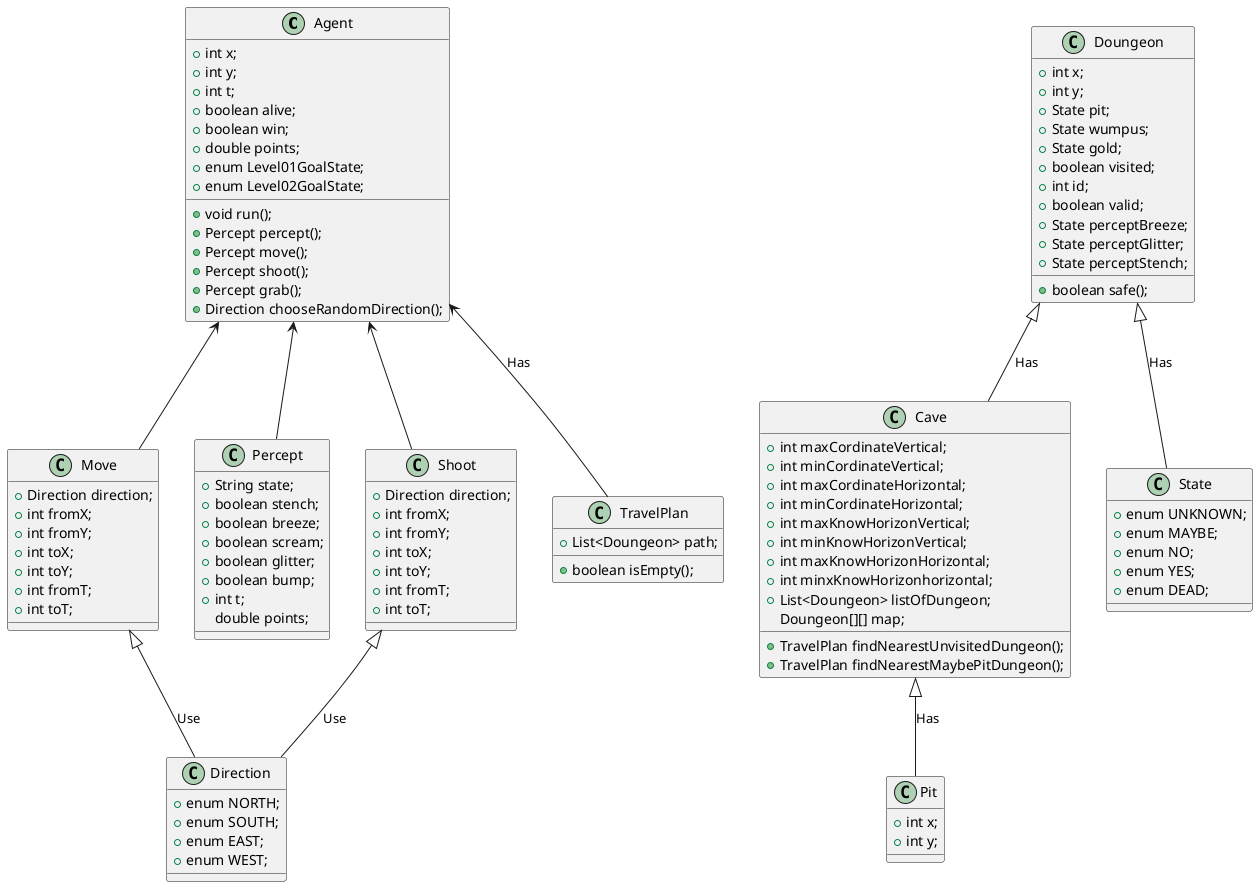 @startuml

class Agent{
  +int x;
  +int y;
  +int t;
  +boolean alive;
  +boolean win;
  +double points;
  +enum Level01GoalState;
  +enum Level02GoalState;

  +void run();
  +Percept percept();
  +Percept move();
  +Percept shoot();
  +Percept grab();
  +Direction chooseRandomDirection();
}

class Cave{
  +int maxCordinateVertical;
  +int minCordinateVertical;
  +int maxCordinateHorizontal;
  +int minCordinateHorizontal;
  +int maxKnowHorizonVertical;
  +int minKnowHorizonVertical;
  +int maxKnowHorizonHorizontal;
  +int minxKnowHorizonhorizontal;
  +List<Doungeon> listOfDungeon;
  Doungeon[][] map;

  +TravelPlan findNearestUnvisitedDungeon();
  +TravelPlan findNearestMaybePitDungeon();
}

class Direction{
  +enum NORTH;
  +enum SOUTH;
  +enum EAST;
  +enum WEST;
}

class Doungeon{
  +int x;
  +int y;
  +State pit;
  +State wumpus;
  +State gold;
  +boolean visited;
  +int id;
  +boolean valid;
  +State perceptBreeze;
  +State perceptGlitter;
  +State perceptStench;

  +boolean safe();
}

class Move{
  +Direction direction;
  +int fromX;
  +int fromY;
  +int toX;
  +int toY;
  +int fromT;
  +int toT;
}

class Percept{
  +String state;
  +boolean stench;
  +boolean breeze;
  +boolean scream;
  +boolean glitter;
  +boolean bump;
  +int t;
  double points;
}

class Pit{
  +int x;
  +int y;
}

class Shoot{
  +Direction direction;
  +int fromX;
  +int fromY;
  +int toX;
  +int toY;
  +int fromT;
  +int toT;
}

class State{
  +enum UNKNOWN;
  +enum MAYBE;
  +enum NO;
  +enum YES;
  +enum DEAD;
}

class TravelPlan{
  +List<Doungeon> path;
  +boolean isEmpty();
}

Agent<-- Move
Agent<-- Shoot
Agent<-- Percept
Agent<-- TravelPlan : Has
Move<|-- Direction : Use
Shoot<|-- Direction : Use
Doungeon<|--State : Has
Doungeon<|--Cave : Has
Cave<|-- Pit : Has


@enduml
